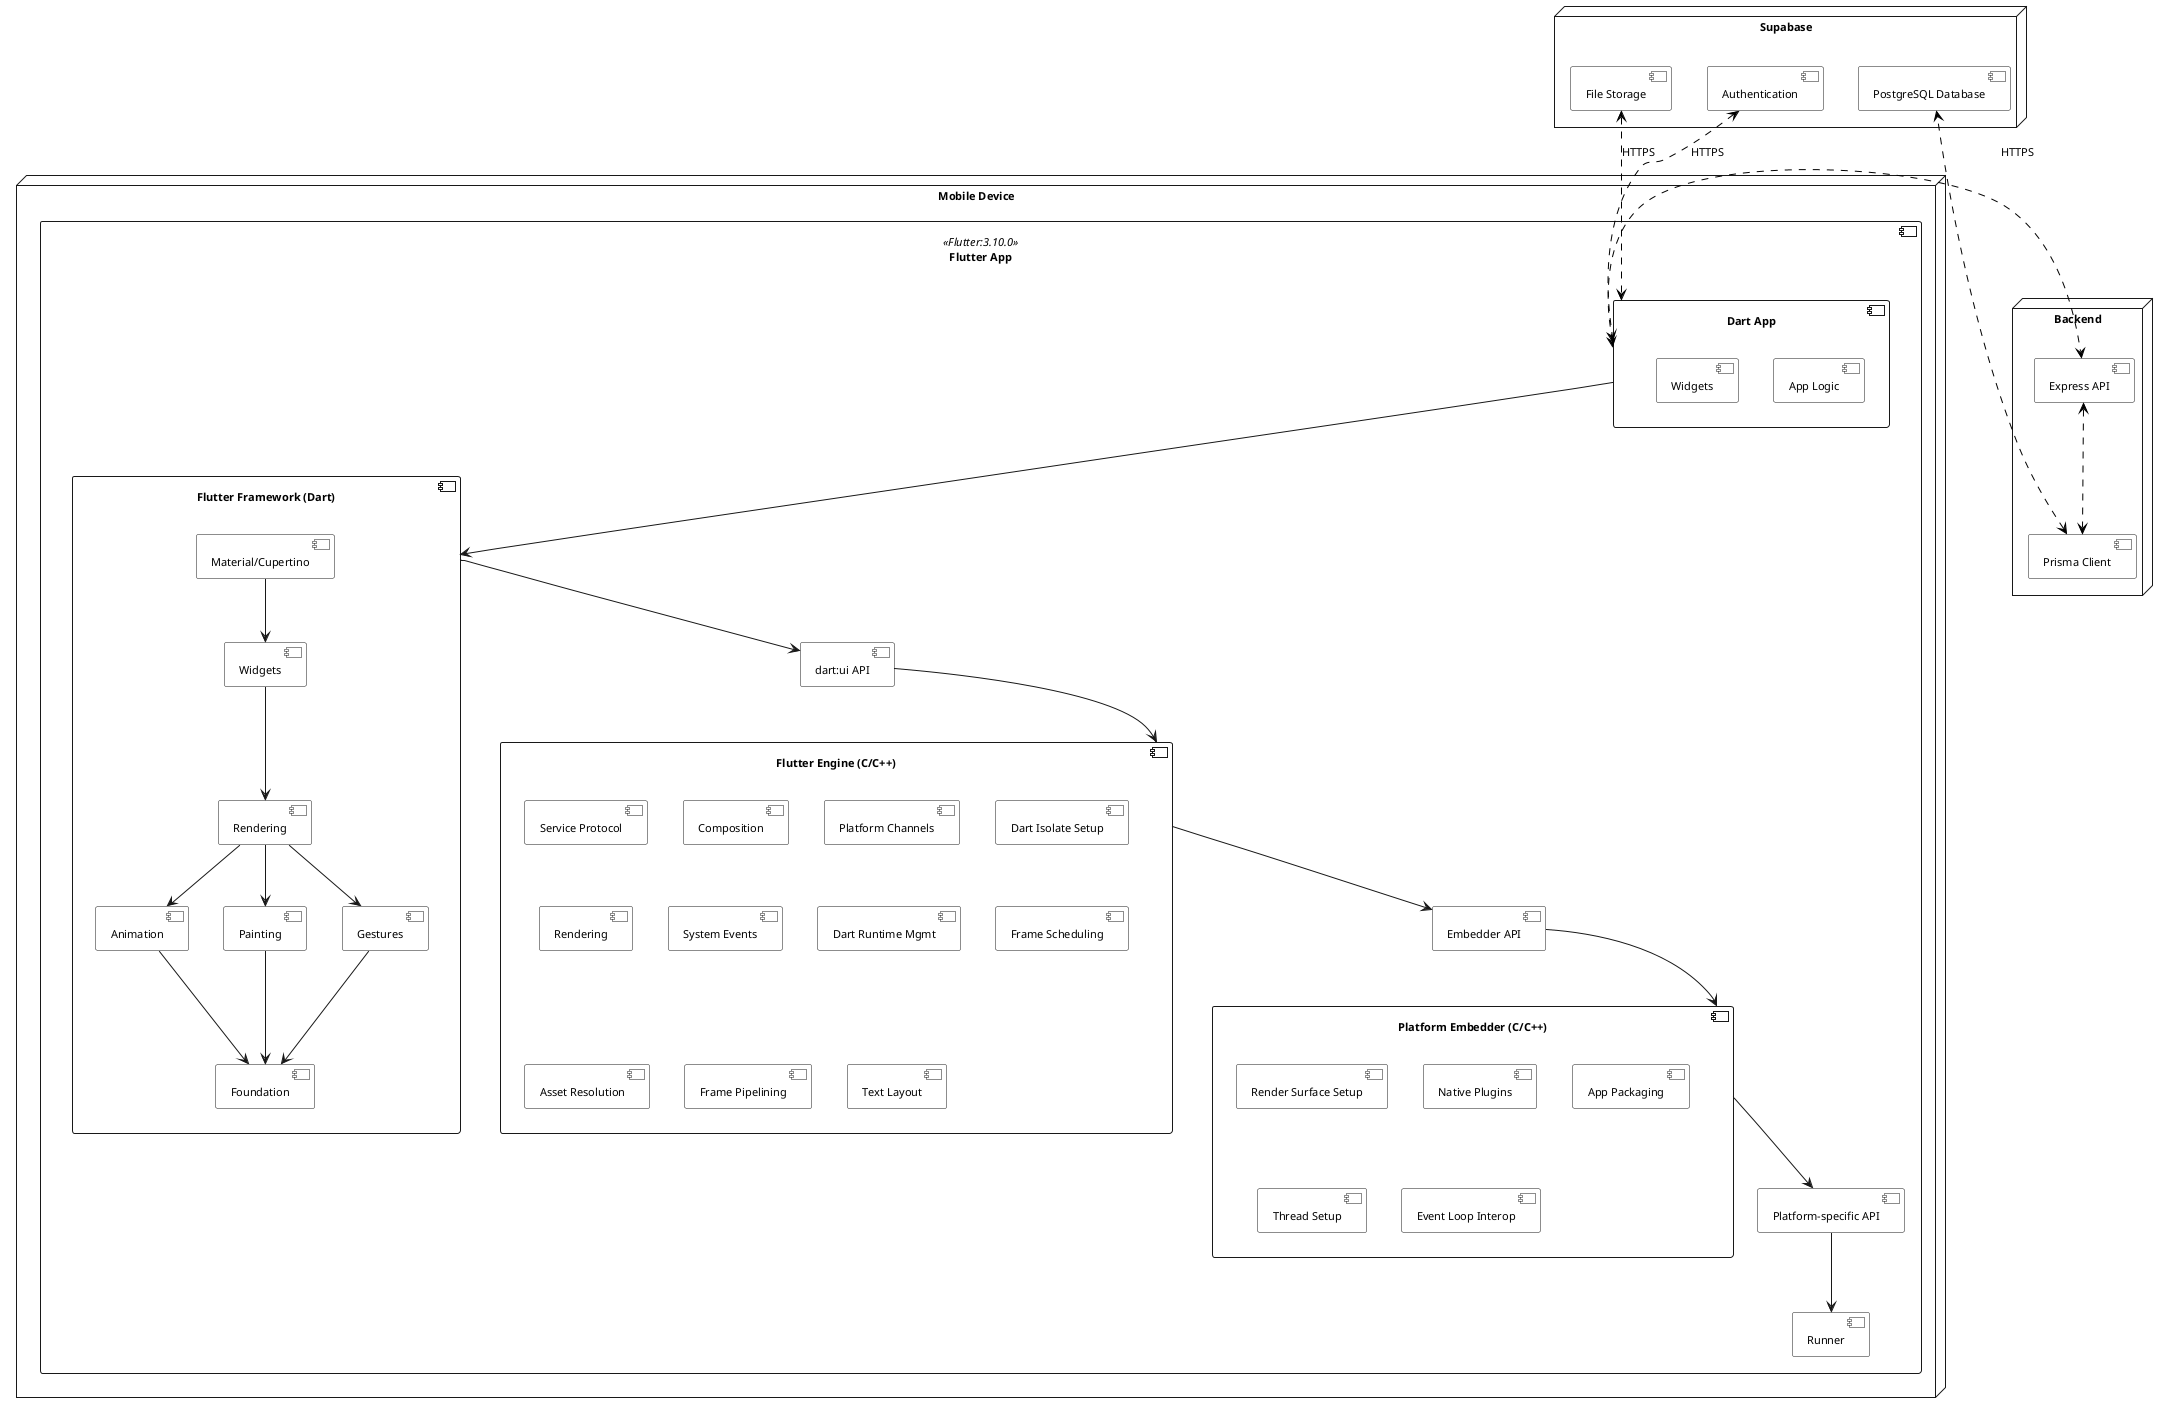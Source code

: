@startuml architecture_design
skinparam ComponentBackgroundColor white
skinparam defaultTextAlignment center
skinparam defaultFontSize 11

node "Mobile Device" as mobileDevice {
    component "Flutter App" as flutterApp <<Flutter:3.10.0>> {
        ' Dart Layer
        component "Dart App" as dartApp {
            component "App Logic" as appLogic
            component "Widgets" as widgets
        }

        ' Framework Layer
        component "Flutter Framework (Dart)" as framework {
            component "Material/Cupertino" as materialCupertino
            component "Widgets" as widgetsLayer
            component "Rendering" as renderingLayer
            component "Animation" as animation
            component "Painting" as painting
            component "Gestures" as gestures
            component "Foundation" as foundation
        }
        
        component "dart:ui API" as dartUI {
            
        }

        ' Engine Layer
        component "Flutter Engine (C/C++)" as engine {
            component "Service Protocol" as serviceProtocol
            component "Composition" as composition
            component "Platform Channels" as platformChannels
            component "Dart Isolate Setup" as dartIsolateSetup
            component "Rendering" as rendering
            component "System Events" as systemEvents
            component "Dart Runtime Mgmt" as dartRuntimeMgmt
            component "Frame Scheduling" as frameScheduling
            component "Asset Resolution" as assetResolution
            component "Frame Pipelining" as framePipelining
            component "Text Layout" as textLayout
        }

        component "Embedder API" as embedderAPI {

        }

        ' Platform-specific Layer
        component "Platform Embedder (C/C++)" as embedder {
            component "Render Surface Setup" as renderSurfaceSetup
            component "Native Plugins" as nativePlugins
            component "App Packaging" as appPackaging
            component "Thread Setup" as threadSetup
            component "Event Loop Interop" as eventLoopInterop
        }

        component "Platform-specific API" as platformAPI {

        }
        component "Runner" as runner {

        }
    }
}

node "Backend" as backend {
    component "Express API" as expressAPI
    component "Prisma Client" as prismaClient
}

node "Supabase" as supabase {
    component "Authentication" as auth
    component "File Storage" as fileStorage
    component "PostgreSQL Database" as postgresDB
}

' Internal Flutter connections
dartApp --> framework
framework --> dartUI
dartUI --> engine
engine --> embedderAPI
embedderAPI --> embedder
embedder --> platformAPI
platformAPI --> runner
' Layer details
materialCupertino --> widgetsLayer
widgetsLayer --> renderingLayer
renderingLayer --> gestures
renderingLayer --> painting
renderingLayer --> animation
animation --> foundation
painting --> foundation
gestures --> foundation



' External connections
' embedder --> expressAPI : HTTP
dartApp <.[#000000]u.> auth : <font color=000000>HTTPS</font>
dartApp <.[#000000]u.> fileStorage : <font color=000000>HTTPS</font>
dartApp <.[#000000]r.> expressAPI : <font color=000000>HTTPS</font>
' dartApp --> fileStorage : Direct Storage

expressAPI <.[#000000].> prismaClient
prismaClient <.[#000000].> postgresDB


@enduml